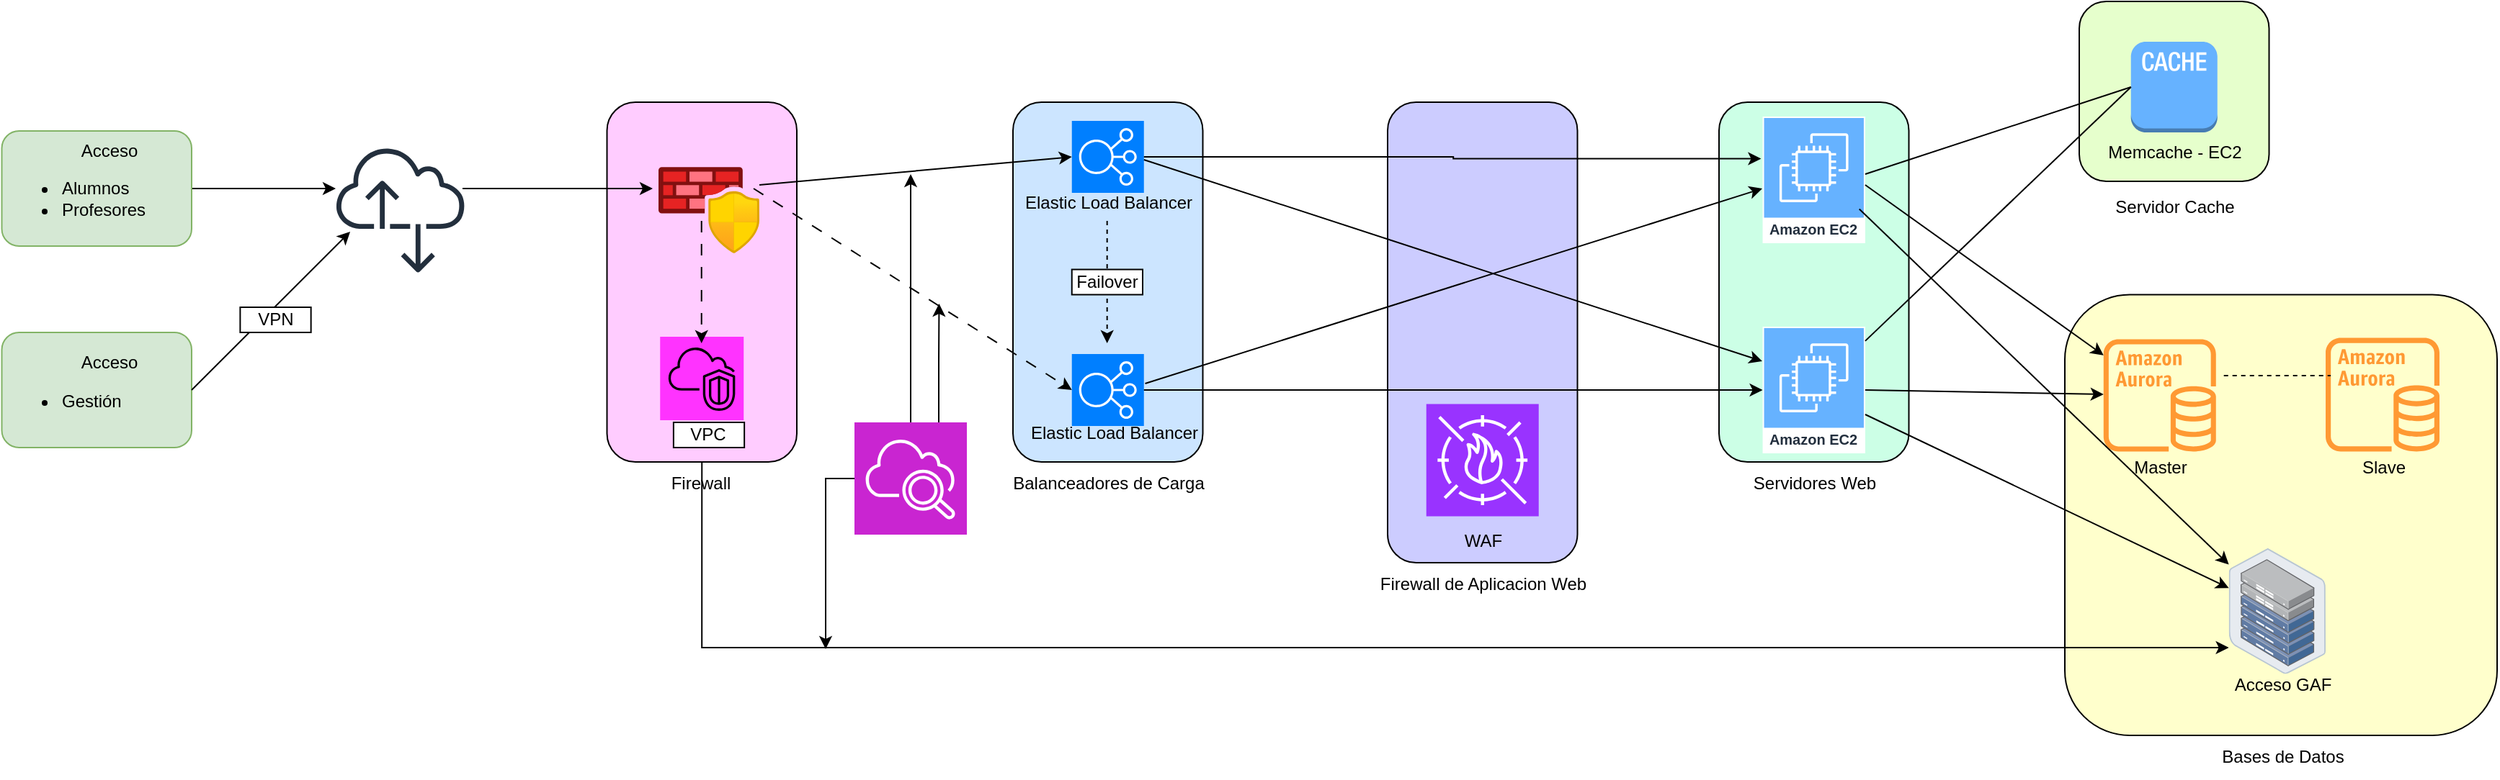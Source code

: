 <mxfile version="22.1.7" type="github">
  <diagram name="Página-1" id="wn-pFwz-H9feM3f-disZ">
    <mxGraphModel dx="201" dy="2140" grid="1" gridSize="10" guides="1" tooltips="1" connect="1" arrows="1" fold="1" page="1" pageScale="1" pageWidth="827" pageHeight="1169" math="0" shadow="0">
      <root>
        <mxCell id="0" />
        <mxCell id="1" parent="0" />
        <mxCell id="uRqf5Eq1P4C4BOOoW8sz-87" style="edgeStyle=orthogonalEdgeStyle;rounded=0;orthogonalLoop=1;jettySize=auto;html=1;" edge="1" parent="1" source="uRqf5Eq1P4C4BOOoW8sz-6">
          <mxGeometry relative="1" as="geometry">
            <mxPoint x="2290" y="420" as="targetPoint" />
          </mxGeometry>
        </mxCell>
        <mxCell id="uRqf5Eq1P4C4BOOoW8sz-88" style="edgeStyle=orthogonalEdgeStyle;rounded=0;orthogonalLoop=1;jettySize=auto;html=1;" edge="1" parent="1" source="uRqf5Eq1P4C4BOOoW8sz-6">
          <mxGeometry relative="1" as="geometry">
            <mxPoint x="2349" y="90" as="targetPoint" />
          </mxGeometry>
        </mxCell>
        <mxCell id="uRqf5Eq1P4C4BOOoW8sz-89" style="edgeStyle=orthogonalEdgeStyle;rounded=0;orthogonalLoop=1;jettySize=auto;html=1;exitX=0.75;exitY=0;exitDx=0;exitDy=0;exitPerimeter=0;" edge="1" parent="1" source="uRqf5Eq1P4C4BOOoW8sz-6">
          <mxGeometry relative="1" as="geometry">
            <mxPoint x="2368.727" y="180" as="targetPoint" />
          </mxGeometry>
        </mxCell>
        <mxCell id="uRqf5Eq1P4C4BOOoW8sz-6" value="" style="sketch=0;points=[[0,0,0],[0.25,0,0],[0.5,0,0],[0.75,0,0],[1,0,0],[0,1,0],[0.25,1,0],[0.5,1,0],[0.75,1,0],[1,1,0],[0,0.25,0],[0,0.5,0],[0,0.75,0],[1,0.25,0],[1,0.5,0],[1,0.75,0]];points=[[0,0,0],[0.25,0,0],[0.5,0,0],[0.75,0,0],[1,0,0],[0,1,0],[0.25,1,0],[0.5,1,0],[0.75,1,0],[1,1,0],[0,0.25,0],[0,0.5,0],[0,0.75,0],[1,0.25,0],[1,0.5,0],[1,0.75,0]];outlineConnect=0;fontColor=#232F3E;fillColor=#C925D1;strokeColor=#ffffff;dashed=0;verticalLabelPosition=bottom;verticalAlign=top;align=center;html=1;fontSize=12;fontStyle=0;aspect=fixed;shape=mxgraph.aws4.resourceIcon;resIcon=mxgraph.aws4.cloudwatch_2;" vertex="1" parent="1">
          <mxGeometry x="2310" y="262.5" width="78" height="78" as="geometry" />
        </mxCell>
        <mxCell id="uRqf5Eq1P4C4BOOoW8sz-10" value="" style="sketch=0;outlineConnect=0;fontColor=#232F3E;gradientColor=none;fillColor=#232F3D;strokeColor=none;dashed=0;verticalLabelPosition=bottom;verticalAlign=top;align=center;html=1;fontSize=12;fontStyle=0;aspect=fixed;pointerEvents=1;shape=mxgraph.aws4.internet_alt2;" vertex="1" parent="1">
          <mxGeometry x="1950" y="70" width="90" height="90" as="geometry" />
        </mxCell>
        <mxCell id="uRqf5Eq1P4C4BOOoW8sz-23" style="edgeStyle=orthogonalEdgeStyle;rounded=0;orthogonalLoop=1;jettySize=auto;html=1;exitX=1;exitY=0.5;exitDx=0;exitDy=0;" edge="1" parent="1" source="uRqf5Eq1P4C4BOOoW8sz-15">
          <mxGeometry relative="1" as="geometry">
            <mxPoint x="1950" y="100" as="targetPoint" />
          </mxGeometry>
        </mxCell>
        <mxCell id="uRqf5Eq1P4C4BOOoW8sz-15" value="&lt;div style=&quot;text-align: justify;&quot;&gt;&lt;span style=&quot;background-color: initial;&quot;&gt;&lt;span style=&quot;white-space: pre;&quot;&gt;&#x9;&lt;/span&gt;&lt;span style=&quot;white-space: pre;&quot;&gt;&#x9;&lt;/span&gt;Acceso&lt;/span&gt;&lt;/div&gt;&lt;ul&gt;&lt;li style=&quot;text-align: justify;&quot;&gt;&lt;span style=&quot;background-color: initial;&quot;&gt;Alumnos&lt;/span&gt;&lt;/li&gt;&lt;li style=&quot;text-align: justify;&quot;&gt;Profesores&lt;/li&gt;&lt;/ul&gt;" style="rounded=1;whiteSpace=wrap;html=1;align=left;fillColor=#d5e8d4;strokeColor=#82b366;" vertex="1" parent="1">
          <mxGeometry x="1718.25" y="60" width="131.75" height="80" as="geometry" />
        </mxCell>
        <mxCell id="uRqf5Eq1P4C4BOOoW8sz-17" value="&lt;div style=&quot;text-align: justify;&quot;&gt;&lt;br&gt;&lt;/div&gt;" style="rounded=1;whiteSpace=wrap;html=1;align=left;fillColor=#FFCCFF;" vertex="1" parent="1">
          <mxGeometry x="2138.25" y="40" width="131.75" height="250" as="geometry" />
        </mxCell>
        <mxCell id="uRqf5Eq1P4C4BOOoW8sz-16" value="&lt;div style=&quot;text-align: justify;&quot;&gt;&lt;span style=&quot;background-color: initial;&quot;&gt;&lt;span style=&quot;white-space: pre;&quot;&gt;&#x9;&lt;/span&gt;&lt;span style=&quot;white-space: pre;&quot;&gt;&#x9;&lt;/span&gt;Acceso&lt;/span&gt;&lt;/div&gt;&lt;ul&gt;&lt;li style=&quot;text-align: justify;&quot;&gt;Gestión&lt;/li&gt;&lt;/ul&gt;" style="rounded=1;whiteSpace=wrap;html=1;align=left;fillColor=#d5e8d4;strokeColor=#82b366;" vertex="1" parent="1">
          <mxGeometry x="1718.25" y="200" width="131.75" height="80" as="geometry" />
        </mxCell>
        <mxCell id="uRqf5Eq1P4C4BOOoW8sz-18" value="&lt;div style=&quot;text-align: justify;&quot;&gt;&lt;br&gt;&lt;/div&gt;" style="rounded=1;whiteSpace=wrap;html=1;align=left;fillColor=#CCE5FF;" vertex="1" parent="1">
          <mxGeometry x="2420" y="40" width="131.75" height="250" as="geometry" />
        </mxCell>
        <mxCell id="uRqf5Eq1P4C4BOOoW8sz-19" value="&lt;div style=&quot;text-align: justify;&quot;&gt;&lt;br&gt;&lt;/div&gt;" style="rounded=1;whiteSpace=wrap;html=1;align=left;fillColor=#CCFFE6;" vertex="1" parent="1">
          <mxGeometry x="2910" y="40" width="131.75" height="250" as="geometry" />
        </mxCell>
        <mxCell id="uRqf5Eq1P4C4BOOoW8sz-21" value="" style="image;aspect=fixed;html=1;points=[];align=center;fontSize=12;image=img/lib/azure2/networking/Azure_Firewall_Manager.svg;fillColor=#E5CCFF;strokeColor=#000000;" vertex="1" parent="1">
          <mxGeometry x="2174" y="85" width="70" height="60" as="geometry" />
        </mxCell>
        <mxCell id="uRqf5Eq1P4C4BOOoW8sz-22" value="" style="sketch=0;points=[[0,0,0],[0.25,0,0],[0.5,0,0],[0.75,0,0],[1,0,0],[0,1,0],[0.25,1,0],[0.5,1,0],[0.75,1,0],[1,1,0],[0,0.25,0],[0,0.5,0],[0,0.75,0],[1,0.25,0],[1,0.5,0],[1,0.75,0]];outlineConnect=0;fontColor=#232F3E;fillColor=#FF33FF;strokeColor=#000000;dashed=0;verticalLabelPosition=bottom;verticalAlign=top;align=center;html=1;fontSize=12;fontStyle=0;aspect=fixed;shape=mxgraph.aws4.resourceIcon;resIcon=mxgraph.aws4.vpc;" vertex="1" parent="1">
          <mxGeometry x="2175.12" y="203" width="58" height="58" as="geometry" />
        </mxCell>
        <mxCell id="uRqf5Eq1P4C4BOOoW8sz-25" value="" style="endArrow=classic;html=1;rounded=0;" edge="1" parent="1">
          <mxGeometry width="50" height="50" relative="1" as="geometry">
            <mxPoint x="1850" y="240" as="sourcePoint" />
            <mxPoint x="1960" y="130" as="targetPoint" />
          </mxGeometry>
        </mxCell>
        <mxCell id="uRqf5Eq1P4C4BOOoW8sz-26" value="" style="endArrow=classic;html=1;rounded=0;" edge="1" parent="1">
          <mxGeometry width="50" height="50" relative="1" as="geometry">
            <mxPoint x="2038" y="100" as="sourcePoint" />
            <mxPoint x="2170" y="100" as="targetPoint" />
          </mxGeometry>
        </mxCell>
        <mxCell id="uRqf5Eq1P4C4BOOoW8sz-28" value="" style="endArrow=classic;html=1;rounded=0;dashed=1;dashPattern=8 8;" edge="1" parent="1">
          <mxGeometry width="50" height="50" relative="1" as="geometry">
            <mxPoint x="2203.86" y="122.5" as="sourcePoint" />
            <mxPoint x="2203.86" y="207.5" as="targetPoint" />
          </mxGeometry>
        </mxCell>
        <mxCell id="uRqf5Eq1P4C4BOOoW8sz-30" value="" style="sketch=0;points=[[0,0,0],[0.25,0,0],[0.5,0,0],[0.75,0,0],[1,0,0],[0,1,0],[0.25,1,0],[0.5,1,0],[0.75,1,0],[1,1,0],[0,0.25,0],[0,0.5,0],[0,0.75,0],[1,0.25,0],[1,0.5,0],[1,0.75,0]];outlineConnect=0;fontColor=#232F3E;fillColor=#007FFF;strokeColor=#ffffff;dashed=0;verticalLabelPosition=bottom;verticalAlign=top;align=center;html=1;fontSize=12;fontStyle=0;aspect=fixed;shape=mxgraph.aws4.resourceIcon;resIcon=mxgraph.aws4.elastic_load_balancing;" vertex="1" parent="1">
          <mxGeometry x="2460.88" y="53" width="50" height="50" as="geometry" />
        </mxCell>
        <mxCell id="uRqf5Eq1P4C4BOOoW8sz-32" value="&lt;div style=&quot;text-align: justify;&quot;&gt;&lt;br&gt;&lt;/div&gt;" style="rounded=1;whiteSpace=wrap;html=1;align=left;fillColor=#FFFFCC;" vertex="1" parent="1">
          <mxGeometry x="3150" y="173.75" width="300" height="306.25" as="geometry" />
        </mxCell>
        <mxCell id="uRqf5Eq1P4C4BOOoW8sz-33" value="Firewall&lt;br&gt;" style="text;html=1;align=center;verticalAlign=middle;resizable=0;points=[];autosize=1;strokeColor=none;fillColor=none;" vertex="1" parent="1">
          <mxGeometry x="2173.12" y="290" width="60" height="30" as="geometry" />
        </mxCell>
        <mxCell id="uRqf5Eq1P4C4BOOoW8sz-34" value="Balanceadores de Carga" style="text;html=1;align=center;verticalAlign=middle;resizable=0;points=[];autosize=1;strokeColor=none;fillColor=none;" vertex="1" parent="1">
          <mxGeometry x="2405.88" y="290" width="160" height="30" as="geometry" />
        </mxCell>
        <mxCell id="uRqf5Eq1P4C4BOOoW8sz-35" value="Servidores Web" style="text;html=1;align=center;verticalAlign=middle;resizable=0;points=[];autosize=1;strokeColor=none;fillColor=none;" vertex="1" parent="1">
          <mxGeometry x="2920.87" y="290" width="110" height="30" as="geometry" />
        </mxCell>
        <mxCell id="uRqf5Eq1P4C4BOOoW8sz-38" value="Elastic Load Balancer" style="text;html=1;align=center;verticalAlign=middle;resizable=0;points=[];autosize=1;strokeColor=none;fillColor=none;" vertex="1" parent="1">
          <mxGeometry x="2415.88" y="95" width="140" height="30" as="geometry" />
        </mxCell>
        <mxCell id="uRqf5Eq1P4C4BOOoW8sz-39" value="Elastic Load Balancer" style="text;html=1;align=center;verticalAlign=middle;resizable=0;points=[];autosize=1;strokeColor=none;fillColor=none;" vertex="1" parent="1">
          <mxGeometry x="2420" y="255" width="140" height="30" as="geometry" />
        </mxCell>
        <mxCell id="uRqf5Eq1P4C4BOOoW8sz-40" value="" style="endArrow=classic;html=1;rounded=0;dashed=1;" edge="1" parent="1">
          <mxGeometry width="50" height="50" relative="1" as="geometry">
            <mxPoint x="2485.34" y="122.5" as="sourcePoint" />
            <mxPoint x="2485.34" y="207.5" as="targetPoint" />
          </mxGeometry>
        </mxCell>
        <mxCell id="uRqf5Eq1P4C4BOOoW8sz-41" value="" style="sketch=0;points=[[0,0,0],[0.25,0,0],[0.5,0,0],[0.75,0,0],[1,0,0],[0,1,0],[0.25,1,0],[0.5,1,0],[0.75,1,0],[1,1,0],[0,0.25,0],[0,0.5,0],[0,0.75,0],[1,0.25,0],[1,0.5,0],[1,0.75,0]];outlineConnect=0;fontColor=#232F3E;fillColor=#007FFF;strokeColor=#ffffff;dashed=0;verticalLabelPosition=bottom;verticalAlign=top;align=center;html=1;fontSize=12;fontStyle=0;aspect=fixed;shape=mxgraph.aws4.resourceIcon;resIcon=mxgraph.aws4.elastic_load_balancing;" vertex="1" parent="1">
          <mxGeometry x="2460.87" y="215" width="50" height="50" as="geometry" />
        </mxCell>
        <mxCell id="uRqf5Eq1P4C4BOOoW8sz-44" value="Failover" style="rounded=0;whiteSpace=wrap;html=1;" vertex="1" parent="1">
          <mxGeometry x="2460.87" y="156.25" width="49.13" height="17.5" as="geometry" />
        </mxCell>
        <mxCell id="uRqf5Eq1P4C4BOOoW8sz-45" value="VPN" style="rounded=0;whiteSpace=wrap;html=1;" vertex="1" parent="1">
          <mxGeometry x="1883.69" y="182.5" width="49.13" height="17.5" as="geometry" />
        </mxCell>
        <mxCell id="uRqf5Eq1P4C4BOOoW8sz-49" value="&lt;div style=&quot;text-align: justify;&quot;&gt;&lt;br&gt;&lt;/div&gt;" style="rounded=1;whiteSpace=wrap;html=1;align=left;fillColor=#E6FFCC;" vertex="1" parent="1">
          <mxGeometry x="3160" y="-30" width="131.75" height="125" as="geometry" />
        </mxCell>
        <mxCell id="uRqf5Eq1P4C4BOOoW8sz-50" value="Bases de Datos" style="text;html=1;align=center;verticalAlign=middle;resizable=0;points=[];autosize=1;strokeColor=none;fillColor=none;" vertex="1" parent="1">
          <mxGeometry x="3246.41" y="480" width="110" height="30" as="geometry" />
        </mxCell>
        <mxCell id="uRqf5Eq1P4C4BOOoW8sz-51" value="Servidor Cache" style="text;html=1;align=center;verticalAlign=middle;resizable=0;points=[];autosize=1;strokeColor=none;fillColor=none;" vertex="1" parent="1">
          <mxGeometry x="3170.87" y="97.5" width="110" height="30" as="geometry" />
        </mxCell>
        <mxCell id="uRqf5Eq1P4C4BOOoW8sz-52" value="Amazon EC2" style="sketch=0;outlineConnect=0;fontColor=#232F3E;gradientColor=none;strokeColor=#ffffff;fillColor=#66B2FF;dashed=0;verticalLabelPosition=middle;verticalAlign=bottom;align=center;html=1;whiteSpace=wrap;fontSize=10;fontStyle=1;spacing=3;shape=mxgraph.aws4.productIcon;prIcon=mxgraph.aws4.ec2;" vertex="1" parent="1">
          <mxGeometry x="2940.27" y="50" width="71.19" height="88" as="geometry" />
        </mxCell>
        <mxCell id="uRqf5Eq1P4C4BOOoW8sz-54" value="Amazon EC2" style="sketch=0;outlineConnect=0;fontColor=#232F3E;gradientColor=none;strokeColor=#ffffff;fillColor=#66B2FF;dashed=0;verticalLabelPosition=middle;verticalAlign=bottom;align=center;html=1;whiteSpace=wrap;fontSize=10;fontStyle=1;spacing=3;shape=mxgraph.aws4.productIcon;prIcon=mxgraph.aws4.ec2;" vertex="1" parent="1">
          <mxGeometry x="2940.28" y="196" width="71.19" height="88" as="geometry" />
        </mxCell>
        <mxCell id="uRqf5Eq1P4C4BOOoW8sz-55" value="" style="sketch=0;outlineConnect=0;fontColor=#232F3E;gradientColor=none;fillColor=#FF9933;strokeColor=none;dashed=0;verticalLabelPosition=bottom;verticalAlign=top;align=center;html=1;fontSize=12;fontStyle=0;aspect=fixed;pointerEvents=1;shape=mxgraph.aws4.aurora_instance;" vertex="1" parent="1">
          <mxGeometry x="3176.88" y="204.75" width="78" height="78" as="geometry" />
        </mxCell>
        <mxCell id="uRqf5Eq1P4C4BOOoW8sz-56" value="" style="sketch=0;outlineConnect=0;fontColor=#232F3E;gradientColor=none;fillColor=#FF9933;strokeColor=none;dashed=0;verticalLabelPosition=bottom;verticalAlign=top;align=center;html=1;fontSize=12;fontStyle=0;aspect=fixed;pointerEvents=1;shape=mxgraph.aws4.aurora_instance;" vertex="1" parent="1">
          <mxGeometry x="3331" y="203.75" width="79" height="79" as="geometry" />
        </mxCell>
        <mxCell id="uRqf5Eq1P4C4BOOoW8sz-57" value="Master" style="text;html=1;align=center;verticalAlign=middle;resizable=0;points=[];autosize=1;strokeColor=none;fillColor=none;" vertex="1" parent="1">
          <mxGeometry x="3185.88" y="278.75" width="60" height="30" as="geometry" />
        </mxCell>
        <mxCell id="uRqf5Eq1P4C4BOOoW8sz-58" value="Slave" style="text;html=1;align=center;verticalAlign=middle;resizable=0;points=[];autosize=1;strokeColor=none;fillColor=none;" vertex="1" parent="1">
          <mxGeometry x="3345.5" y="278.75" width="50" height="30" as="geometry" />
        </mxCell>
        <mxCell id="uRqf5Eq1P4C4BOOoW8sz-59" value="" style="image;points=[];aspect=fixed;html=1;align=center;shadow=0;dashed=0;image=img/lib/allied_telesis/storage/Datacenter_Server_Half_Rack_ToR.svg;" vertex="1" parent="1">
          <mxGeometry x="3263.81" y="350" width="67.19" height="87.3" as="geometry" />
        </mxCell>
        <mxCell id="uRqf5Eq1P4C4BOOoW8sz-60" value="Acceso GAF" style="text;html=1;align=center;verticalAlign=middle;resizable=0;points=[];autosize=1;strokeColor=none;fillColor=none;" vertex="1" parent="1">
          <mxGeometry x="3256.41" y="430" width="90" height="30" as="geometry" />
        </mxCell>
        <mxCell id="uRqf5Eq1P4C4BOOoW8sz-62" value="Memcache - EC2" style="text;html=1;align=center;verticalAlign=middle;resizable=0;points=[];autosize=1;strokeColor=none;fillColor=none;" vertex="1" parent="1">
          <mxGeometry x="3165.88" y="60" width="120" height="30" as="geometry" />
        </mxCell>
        <mxCell id="uRqf5Eq1P4C4BOOoW8sz-63" value="" style="outlineConnect=0;dashed=0;verticalLabelPosition=bottom;verticalAlign=top;align=center;html=1;shape=mxgraph.aws3.cache_node;fillColor=#66B2FF;gradientColor=none;" vertex="1" parent="1">
          <mxGeometry x="3195.87" y="-2" width="60" height="63" as="geometry" />
        </mxCell>
        <mxCell id="uRqf5Eq1P4C4BOOoW8sz-64" value="&lt;div style=&quot;text-align: justify;&quot;&gt;&lt;br&gt;&lt;/div&gt;" style="rounded=1;whiteSpace=wrap;html=1;align=left;fillColor=#CCCCFF;" vertex="1" parent="1">
          <mxGeometry x="2680" y="40" width="131.75" height="320" as="geometry" />
        </mxCell>
        <mxCell id="uRqf5Eq1P4C4BOOoW8sz-65" value="" style="sketch=0;points=[[0,0,0],[0.25,0,0],[0.5,0,0],[0.75,0,0],[1,0,0],[0,1,0],[0.25,1,0],[0.5,1,0],[0.75,1,0],[1,1,0],[0,0.25,0],[0,0.5,0],[0,0.75,0],[1,0.25,0],[1,0.5,0],[1,0.75,0]];outlineConnect=0;fontColor=#232F3E;fillColor=#9933FF;strokeColor=#ffffff;dashed=0;verticalLabelPosition=bottom;verticalAlign=top;align=center;html=1;fontSize=12;fontStyle=0;aspect=fixed;shape=mxgraph.aws4.resourceIcon;resIcon=mxgraph.aws4.waf;" vertex="1" parent="1">
          <mxGeometry x="2706.87" y="249.75" width="78" height="78" as="geometry" />
        </mxCell>
        <mxCell id="uRqf5Eq1P4C4BOOoW8sz-66" value="WAF" style="text;html=1;align=center;verticalAlign=middle;resizable=0;points=[];autosize=1;strokeColor=none;fillColor=none;" vertex="1" parent="1">
          <mxGeometry x="2720.87" y="330.25" width="50" height="30" as="geometry" />
        </mxCell>
        <mxCell id="uRqf5Eq1P4C4BOOoW8sz-68" value="" style="endArrow=none;dashed=1;html=1;rounded=0;" edge="1" parent="1">
          <mxGeometry width="50" height="50" relative="1" as="geometry">
            <mxPoint x="3260.35" y="230" as="sourcePoint" />
            <mxPoint x="3334.47" y="230" as="targetPoint" />
          </mxGeometry>
        </mxCell>
        <mxCell id="uRqf5Eq1P4C4BOOoW8sz-69" value="" style="endArrow=classic;html=1;rounded=0;entryX=0;entryY=0.5;entryDx=0;entryDy=0;entryPerimeter=0;" edge="1" parent="1" target="uRqf5Eq1P4C4BOOoW8sz-30">
          <mxGeometry width="50" height="50" relative="1" as="geometry">
            <mxPoint x="2244" y="97.5" as="sourcePoint" />
            <mxPoint x="2376" y="97.5" as="targetPoint" />
          </mxGeometry>
        </mxCell>
        <mxCell id="uRqf5Eq1P4C4BOOoW8sz-70" value="" style="endArrow=classic;html=1;rounded=0;entryX=0;entryY=0.5;entryDx=0;entryDy=0;entryPerimeter=0;dashed=1;dashPattern=8 8;" edge="1" parent="1" target="uRqf5Eq1P4C4BOOoW8sz-41">
          <mxGeometry width="50" height="50" relative="1" as="geometry">
            <mxPoint x="2240" y="100" as="sourcePoint" />
            <mxPoint x="2471" y="88" as="targetPoint" />
          </mxGeometry>
        </mxCell>
        <mxCell id="uRqf5Eq1P4C4BOOoW8sz-72" value="VPC" style="rounded=0;whiteSpace=wrap;html=1;" vertex="1" parent="1">
          <mxGeometry x="2184.44" y="262.5" width="49.13" height="17.5" as="geometry" />
        </mxCell>
        <mxCell id="uRqf5Eq1P4C4BOOoW8sz-74" style="edgeStyle=orthogonalEdgeStyle;rounded=0;orthogonalLoop=1;jettySize=auto;html=1;entryX=-0.015;entryY=0.333;entryDx=0;entryDy=0;entryPerimeter=0;strokeWidth=1;" edge="1" parent="1" source="uRqf5Eq1P4C4BOOoW8sz-30" target="uRqf5Eq1P4C4BOOoW8sz-52">
          <mxGeometry relative="1" as="geometry" />
        </mxCell>
        <mxCell id="uRqf5Eq1P4C4BOOoW8sz-75" style="edgeStyle=orthogonalEdgeStyle;rounded=0;orthogonalLoop=1;jettySize=auto;html=1;strokeWidth=1;" edge="1" parent="1" source="uRqf5Eq1P4C4BOOoW8sz-41" target="uRqf5Eq1P4C4BOOoW8sz-54">
          <mxGeometry relative="1" as="geometry" />
        </mxCell>
        <mxCell id="uRqf5Eq1P4C4BOOoW8sz-77" value="" style="endArrow=classic;html=1;rounded=0;strokeWidth=1;" edge="1" parent="1">
          <mxGeometry width="50" height="50" relative="1" as="geometry">
            <mxPoint x="2510.88" y="80" as="sourcePoint" />
            <mxPoint x="2940" y="220" as="targetPoint" />
          </mxGeometry>
        </mxCell>
        <mxCell id="uRqf5Eq1P4C4BOOoW8sz-78" value="" style="endArrow=classic;html=1;rounded=0;strokeWidth=1;" edge="1" parent="1">
          <mxGeometry width="50" height="50" relative="1" as="geometry">
            <mxPoint x="2511.75" y="235.5" as="sourcePoint" />
            <mxPoint x="2940" y="100" as="targetPoint" />
          </mxGeometry>
        </mxCell>
        <mxCell id="uRqf5Eq1P4C4BOOoW8sz-79" value="" style="endArrow=none;html=1;rounded=0;entryX=0;entryY=0.5;entryDx=0;entryDy=0;entryPerimeter=0;" edge="1" parent="1" target="uRqf5Eq1P4C4BOOoW8sz-63">
          <mxGeometry width="50" height="50" relative="1" as="geometry">
            <mxPoint x="3011.47" y="90" as="sourcePoint" />
            <mxPoint x="3061.47" y="40" as="targetPoint" />
          </mxGeometry>
        </mxCell>
        <mxCell id="uRqf5Eq1P4C4BOOoW8sz-80" value="" style="endArrow=none;html=1;rounded=0;entryX=0;entryY=0.5;entryDx=0;entryDy=0;entryPerimeter=0;" edge="1" parent="1" source="uRqf5Eq1P4C4BOOoW8sz-54" target="uRqf5Eq1P4C4BOOoW8sz-63">
          <mxGeometry width="50" height="50" relative="1" as="geometry">
            <mxPoint x="3021.47" y="100" as="sourcePoint" />
            <mxPoint x="3206" y="40" as="targetPoint" />
          </mxGeometry>
        </mxCell>
        <mxCell id="uRqf5Eq1P4C4BOOoW8sz-81" value="" style="endArrow=classic;html=1;rounded=0;strokeWidth=1;" edge="1" parent="1" target="uRqf5Eq1P4C4BOOoW8sz-55">
          <mxGeometry width="50" height="50" relative="1" as="geometry">
            <mxPoint x="3011.47" y="97.5" as="sourcePoint" />
            <mxPoint x="3440.59" y="237.5" as="targetPoint" />
          </mxGeometry>
        </mxCell>
        <mxCell id="uRqf5Eq1P4C4BOOoW8sz-83" value="" style="endArrow=classic;html=1;rounded=0;strokeWidth=1;" edge="1" parent="1" target="uRqf5Eq1P4C4BOOoW8sz-59">
          <mxGeometry width="50" height="50" relative="1" as="geometry">
            <mxPoint x="3007.35" y="114.25" as="sourcePoint" />
            <mxPoint x="3176.88" y="305.75" as="targetPoint" />
          </mxGeometry>
        </mxCell>
        <mxCell id="uRqf5Eq1P4C4BOOoW8sz-84" value="" style="edgeStyle=orthogonalEdgeStyle;rounded=0;orthogonalLoop=1;jettySize=auto;html=1;exitX=0.5;exitY=1;exitDx=0;exitDy=0;exitPerimeter=0;" edge="1" parent="1" target="uRqf5Eq1P4C4BOOoW8sz-59">
          <mxGeometry relative="1" as="geometry">
            <mxPoint x="2204.12" y="290" as="sourcePoint" />
            <mxPoint x="2660.87" y="419" as="targetPoint" />
            <Array as="points">
              <mxPoint x="2204" y="419" />
            </Array>
          </mxGeometry>
        </mxCell>
        <mxCell id="uRqf5Eq1P4C4BOOoW8sz-67" value="Firewall de Aplicacion Web" style="text;html=1;align=center;verticalAlign=middle;resizable=0;points=[];autosize=1;strokeColor=none;fillColor=none;" vertex="1" parent="1">
          <mxGeometry x="2660.87" y="360" width="170" height="30" as="geometry" />
        </mxCell>
        <mxCell id="uRqf5Eq1P4C4BOOoW8sz-85" value="" style="endArrow=classic;html=1;rounded=0;" edge="1" parent="1" target="uRqf5Eq1P4C4BOOoW8sz-55">
          <mxGeometry width="50" height="50" relative="1" as="geometry">
            <mxPoint x="3011.47" y="240" as="sourcePoint" />
            <mxPoint x="3061.47" y="190" as="targetPoint" />
          </mxGeometry>
        </mxCell>
        <mxCell id="uRqf5Eq1P4C4BOOoW8sz-86" value="" style="endArrow=classic;html=1;rounded=0;" edge="1" parent="1" source="uRqf5Eq1P4C4BOOoW8sz-54" target="uRqf5Eq1P4C4BOOoW8sz-59">
          <mxGeometry width="50" height="50" relative="1" as="geometry">
            <mxPoint x="3021.47" y="250" as="sourcePoint" />
            <mxPoint x="3187" y="253" as="targetPoint" />
          </mxGeometry>
        </mxCell>
      </root>
    </mxGraphModel>
  </diagram>
</mxfile>
